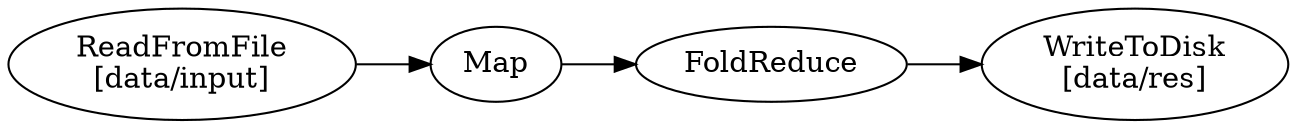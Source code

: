 digraph DAG {
 rankdir=LR;
a7f9119c031c0 [label="ReadFromFile
[data/input]"]
a7f9119c032a0 [label="Map"]
a7f9119c033a0 [label="FoldReduce"]
a7f9119c03470 [label="WriteToDisk
[data/res]"]
a7f9119c031c0 -> {a7f9119c032a0 }
a7f9119c032a0 -> {a7f9119c033a0 }
a7f9119c033a0 -> {a7f9119c03470 }
}
